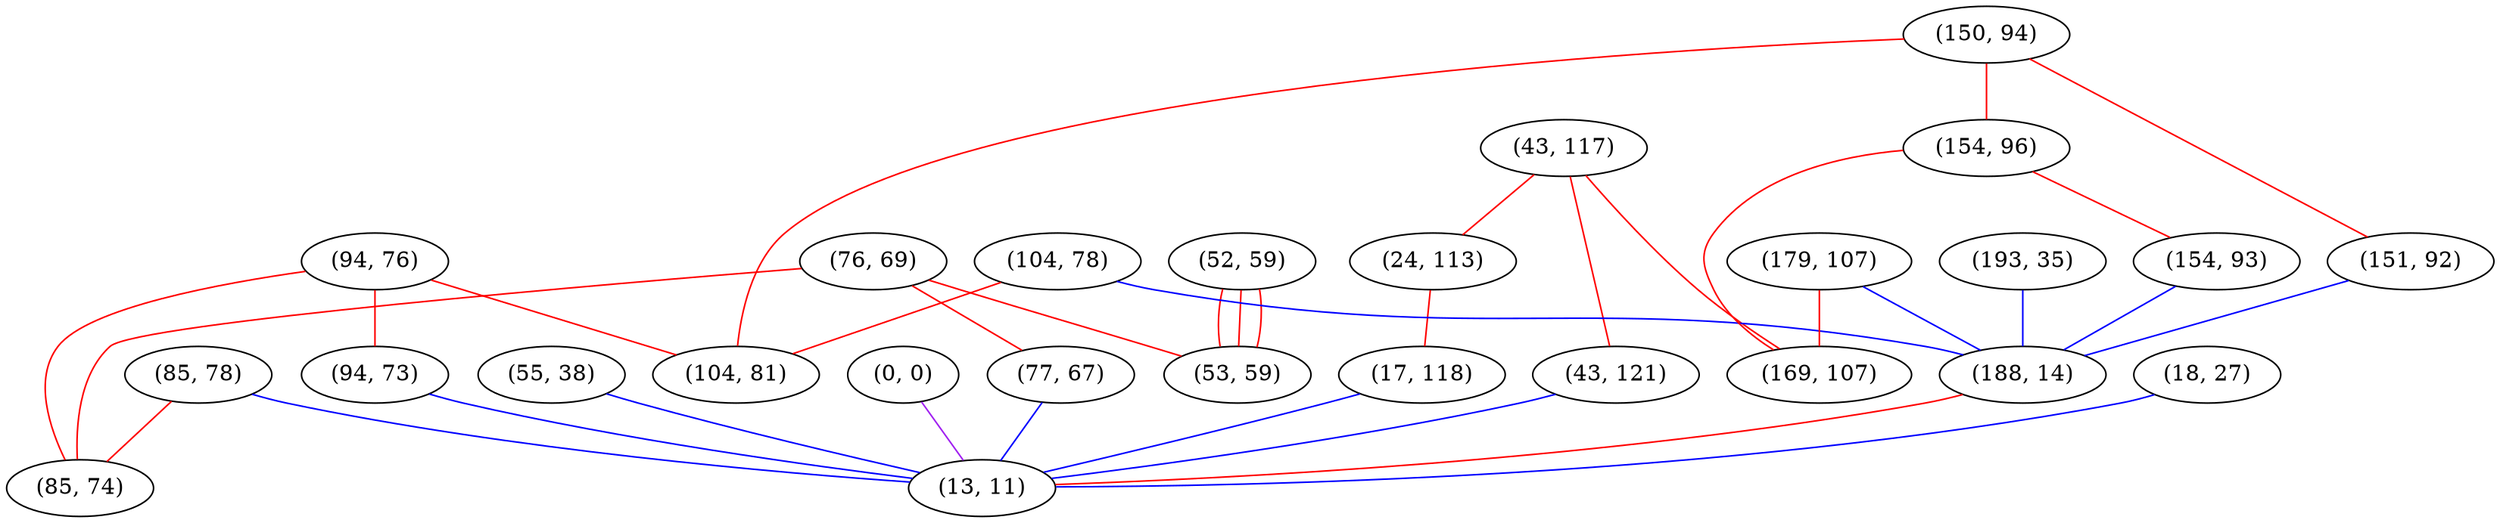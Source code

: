 graph "" {
"(85, 78)";
"(94, 76)";
"(76, 69)";
"(43, 117)";
"(193, 35)";
"(77, 67)";
"(24, 113)";
"(94, 73)";
"(18, 27)";
"(85, 74)";
"(55, 38)";
"(43, 121)";
"(52, 59)";
"(150, 94)";
"(104, 78)";
"(0, 0)";
"(179, 107)";
"(154, 96)";
"(154, 93)";
"(53, 59)";
"(151, 92)";
"(169, 107)";
"(17, 118)";
"(188, 14)";
"(104, 81)";
"(13, 11)";
"(85, 78)" -- "(85, 74)"  [color=red, key=0, weight=1];
"(85, 78)" -- "(13, 11)"  [color=blue, key=0, weight=3];
"(94, 76)" -- "(104, 81)"  [color=red, key=0, weight=1];
"(94, 76)" -- "(94, 73)"  [color=red, key=0, weight=1];
"(94, 76)" -- "(85, 74)"  [color=red, key=0, weight=1];
"(76, 69)" -- "(77, 67)"  [color=red, key=0, weight=1];
"(76, 69)" -- "(85, 74)"  [color=red, key=0, weight=1];
"(76, 69)" -- "(53, 59)"  [color=red, key=0, weight=1];
"(43, 117)" -- "(24, 113)"  [color=red, key=0, weight=1];
"(43, 117)" -- "(43, 121)"  [color=red, key=0, weight=1];
"(43, 117)" -- "(169, 107)"  [color=red, key=0, weight=1];
"(193, 35)" -- "(188, 14)"  [color=blue, key=0, weight=3];
"(77, 67)" -- "(13, 11)"  [color=blue, key=0, weight=3];
"(24, 113)" -- "(17, 118)"  [color=red, key=0, weight=1];
"(94, 73)" -- "(13, 11)"  [color=blue, key=0, weight=3];
"(18, 27)" -- "(13, 11)"  [color=blue, key=0, weight=3];
"(55, 38)" -- "(13, 11)"  [color=blue, key=0, weight=3];
"(43, 121)" -- "(13, 11)"  [color=blue, key=0, weight=3];
"(52, 59)" -- "(53, 59)"  [color=red, key=0, weight=1];
"(52, 59)" -- "(53, 59)"  [color=red, key=1, weight=1];
"(52, 59)" -- "(53, 59)"  [color=red, key=2, weight=1];
"(150, 94)" -- "(104, 81)"  [color=red, key=0, weight=1];
"(150, 94)" -- "(154, 96)"  [color=red, key=0, weight=1];
"(150, 94)" -- "(151, 92)"  [color=red, key=0, weight=1];
"(104, 78)" -- "(104, 81)"  [color=red, key=0, weight=1];
"(104, 78)" -- "(188, 14)"  [color=blue, key=0, weight=3];
"(0, 0)" -- "(13, 11)"  [color=purple, key=0, weight=4];
"(179, 107)" -- "(169, 107)"  [color=red, key=0, weight=1];
"(179, 107)" -- "(188, 14)"  [color=blue, key=0, weight=3];
"(154, 96)" -- "(154, 93)"  [color=red, key=0, weight=1];
"(154, 96)" -- "(169, 107)"  [color=red, key=0, weight=1];
"(154, 93)" -- "(188, 14)"  [color=blue, key=0, weight=3];
"(151, 92)" -- "(188, 14)"  [color=blue, key=0, weight=3];
"(17, 118)" -- "(13, 11)"  [color=blue, key=0, weight=3];
"(188, 14)" -- "(13, 11)"  [color=red, key=0, weight=1];
}
